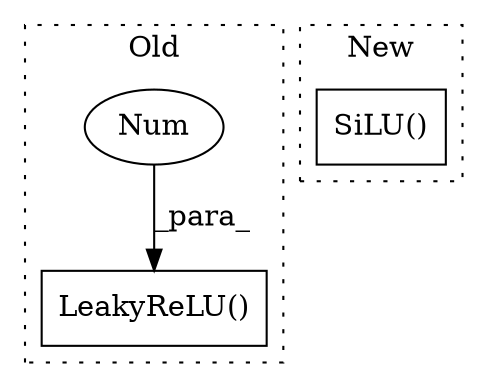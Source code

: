 digraph G {
subgraph cluster0 {
1 [label="LeakyReLU()" a="75" s="8370,8386" l="13,15" shape="box"];
3 [label="Num" a="76" s="8383" l="3" shape="ellipse"];
label = "Old";
style="dotted";
}
subgraph cluster1 {
2 [label="SiLU()" a="75" s="8422" l="9" shape="box"];
label = "New";
style="dotted";
}
3 -> 1 [label="_para_"];
}